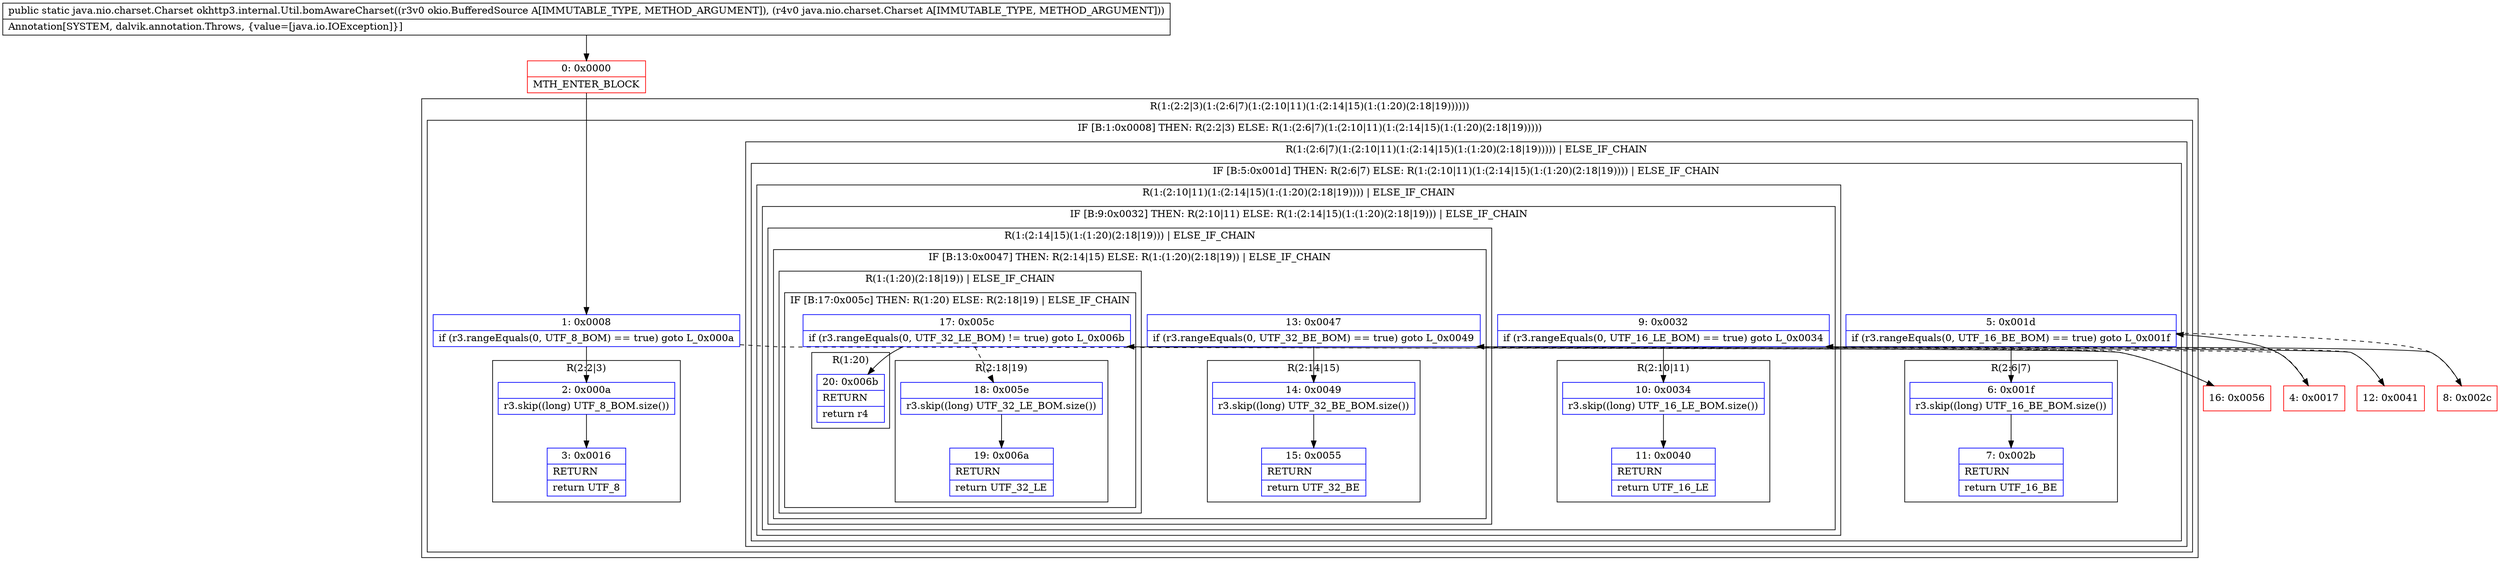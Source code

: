digraph "CFG forokhttp3.internal.Util.bomAwareCharset(Lokio\/BufferedSource;Ljava\/nio\/charset\/Charset;)Ljava\/nio\/charset\/Charset;" {
subgraph cluster_Region_1549472442 {
label = "R(1:(2:2|3)(1:(2:6|7)(1:(2:10|11)(1:(2:14|15)(1:(1:20)(2:18|19))))))";
node [shape=record,color=blue];
subgraph cluster_IfRegion_433093734 {
label = "IF [B:1:0x0008] THEN: R(2:2|3) ELSE: R(1:(2:6|7)(1:(2:10|11)(1:(2:14|15)(1:(1:20)(2:18|19)))))";
node [shape=record,color=blue];
Node_1 [shape=record,label="{1\:\ 0x0008|if (r3.rangeEquals(0, UTF_8_BOM) == true) goto L_0x000a\l}"];
subgraph cluster_Region_816948026 {
label = "R(2:2|3)";
node [shape=record,color=blue];
Node_2 [shape=record,label="{2\:\ 0x000a|r3.skip((long) UTF_8_BOM.size())\l}"];
Node_3 [shape=record,label="{3\:\ 0x0016|RETURN\l|return UTF_8\l}"];
}
subgraph cluster_Region_66624072 {
label = "R(1:(2:6|7)(1:(2:10|11)(1:(2:14|15)(1:(1:20)(2:18|19))))) | ELSE_IF_CHAIN\l";
node [shape=record,color=blue];
subgraph cluster_IfRegion_120755791 {
label = "IF [B:5:0x001d] THEN: R(2:6|7) ELSE: R(1:(2:10|11)(1:(2:14|15)(1:(1:20)(2:18|19)))) | ELSE_IF_CHAIN\l";
node [shape=record,color=blue];
Node_5 [shape=record,label="{5\:\ 0x001d|if (r3.rangeEquals(0, UTF_16_BE_BOM) == true) goto L_0x001f\l}"];
subgraph cluster_Region_496757123 {
label = "R(2:6|7)";
node [shape=record,color=blue];
Node_6 [shape=record,label="{6\:\ 0x001f|r3.skip((long) UTF_16_BE_BOM.size())\l}"];
Node_7 [shape=record,label="{7\:\ 0x002b|RETURN\l|return UTF_16_BE\l}"];
}
subgraph cluster_Region_546185593 {
label = "R(1:(2:10|11)(1:(2:14|15)(1:(1:20)(2:18|19)))) | ELSE_IF_CHAIN\l";
node [shape=record,color=blue];
subgraph cluster_IfRegion_1734596090 {
label = "IF [B:9:0x0032] THEN: R(2:10|11) ELSE: R(1:(2:14|15)(1:(1:20)(2:18|19))) | ELSE_IF_CHAIN\l";
node [shape=record,color=blue];
Node_9 [shape=record,label="{9\:\ 0x0032|if (r3.rangeEquals(0, UTF_16_LE_BOM) == true) goto L_0x0034\l}"];
subgraph cluster_Region_1953540023 {
label = "R(2:10|11)";
node [shape=record,color=blue];
Node_10 [shape=record,label="{10\:\ 0x0034|r3.skip((long) UTF_16_LE_BOM.size())\l}"];
Node_11 [shape=record,label="{11\:\ 0x0040|RETURN\l|return UTF_16_LE\l}"];
}
subgraph cluster_Region_921014091 {
label = "R(1:(2:14|15)(1:(1:20)(2:18|19))) | ELSE_IF_CHAIN\l";
node [shape=record,color=blue];
subgraph cluster_IfRegion_1731323143 {
label = "IF [B:13:0x0047] THEN: R(2:14|15) ELSE: R(1:(1:20)(2:18|19)) | ELSE_IF_CHAIN\l";
node [shape=record,color=blue];
Node_13 [shape=record,label="{13\:\ 0x0047|if (r3.rangeEquals(0, UTF_32_BE_BOM) == true) goto L_0x0049\l}"];
subgraph cluster_Region_503586846 {
label = "R(2:14|15)";
node [shape=record,color=blue];
Node_14 [shape=record,label="{14\:\ 0x0049|r3.skip((long) UTF_32_BE_BOM.size())\l}"];
Node_15 [shape=record,label="{15\:\ 0x0055|RETURN\l|return UTF_32_BE\l}"];
}
subgraph cluster_Region_1874354550 {
label = "R(1:(1:20)(2:18|19)) | ELSE_IF_CHAIN\l";
node [shape=record,color=blue];
subgraph cluster_IfRegion_1966941213 {
label = "IF [B:17:0x005c] THEN: R(1:20) ELSE: R(2:18|19) | ELSE_IF_CHAIN\l";
node [shape=record,color=blue];
Node_17 [shape=record,label="{17\:\ 0x005c|if (r3.rangeEquals(0, UTF_32_LE_BOM) != true) goto L_0x006b\l}"];
subgraph cluster_Region_499969632 {
label = "R(1:20)";
node [shape=record,color=blue];
Node_20 [shape=record,label="{20\:\ 0x006b|RETURN\l|return r4\l}"];
}
subgraph cluster_Region_578234647 {
label = "R(2:18|19)";
node [shape=record,color=blue];
Node_18 [shape=record,label="{18\:\ 0x005e|r3.skip((long) UTF_32_LE_BOM.size())\l}"];
Node_19 [shape=record,label="{19\:\ 0x006a|RETURN\l|return UTF_32_LE\l}"];
}
}
}
}
}
}
}
}
}
}
}
Node_0 [shape=record,color=red,label="{0\:\ 0x0000|MTH_ENTER_BLOCK\l}"];
Node_4 [shape=record,color=red,label="{4\:\ 0x0017}"];
Node_8 [shape=record,color=red,label="{8\:\ 0x002c}"];
Node_12 [shape=record,color=red,label="{12\:\ 0x0041}"];
Node_16 [shape=record,color=red,label="{16\:\ 0x0056}"];
MethodNode[shape=record,label="{public static java.nio.charset.Charset okhttp3.internal.Util.bomAwareCharset((r3v0 okio.BufferedSource A[IMMUTABLE_TYPE, METHOD_ARGUMENT]), (r4v0 java.nio.charset.Charset A[IMMUTABLE_TYPE, METHOD_ARGUMENT]))  | Annotation[SYSTEM, dalvik.annotation.Throws, \{value=[java.io.IOException]\}]\l}"];
MethodNode -> Node_0;
Node_1 -> Node_2;
Node_1 -> Node_4[style=dashed];
Node_2 -> Node_3;
Node_5 -> Node_6;
Node_5 -> Node_8[style=dashed];
Node_6 -> Node_7;
Node_9 -> Node_10;
Node_9 -> Node_12[style=dashed];
Node_10 -> Node_11;
Node_13 -> Node_14;
Node_13 -> Node_16[style=dashed];
Node_14 -> Node_15;
Node_17 -> Node_18[style=dashed];
Node_17 -> Node_20;
Node_18 -> Node_19;
Node_0 -> Node_1;
Node_4 -> Node_5;
Node_8 -> Node_9;
Node_12 -> Node_13;
Node_16 -> Node_17;
}

